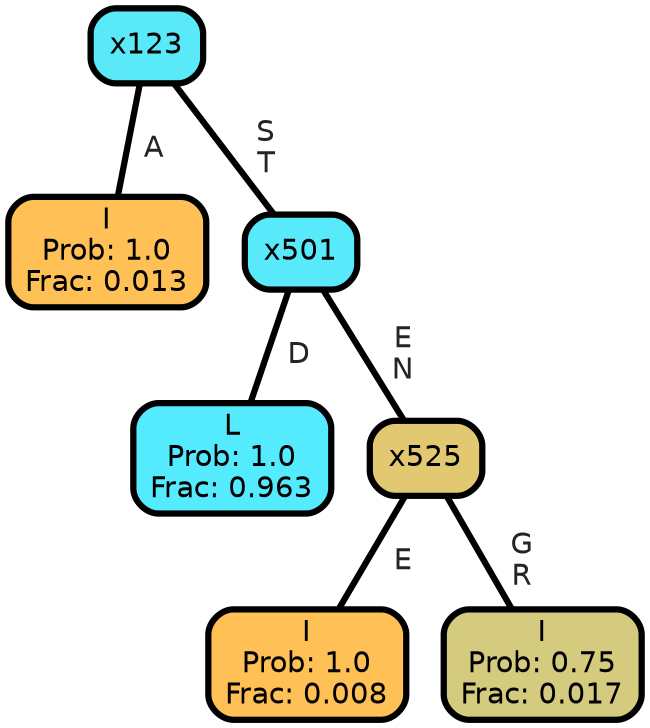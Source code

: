 graph Tree {
node [shape=box, style="filled, rounded",color="black",penwidth="3",fontcolor="black",                 fontname=helvetica] ;
graph [ranksep="0 equally", splines=straight,                 bgcolor=transparent, dpi=200] ;
edge [fontname=helvetica, fontweight=bold,fontcolor=grey14,color=black] ;
0 [label="I
Prob: 1.0
Frac: 0.013", fillcolor="#ffc155"] ;
1 [label="x123", fillcolor="#5ae9f9"] ;
2 [label="L
Prob: 1.0
Frac: 0.963", fillcolor="#55ebff"] ;
3 [label="x501", fillcolor="#58eafb"] ;
4 [label="I
Prob: 1.0
Frac: 0.008", fillcolor="#ffc155"] ;
5 [label="x525", fillcolor="#e2c871"] ;
6 [label="I
Prob: 0.75
Frac: 0.017", fillcolor="#d4cb7f"] ;
1 -- 0 [label=" A",penwidth=3] ;
1 -- 3 [label=" S\n T",penwidth=3] ;
3 -- 2 [label=" D",penwidth=3] ;
3 -- 5 [label=" E\n N",penwidth=3] ;
5 -- 4 [label=" E",penwidth=3] ;
5 -- 6 [label=" G\n R",penwidth=3] ;
{rank = same;}}